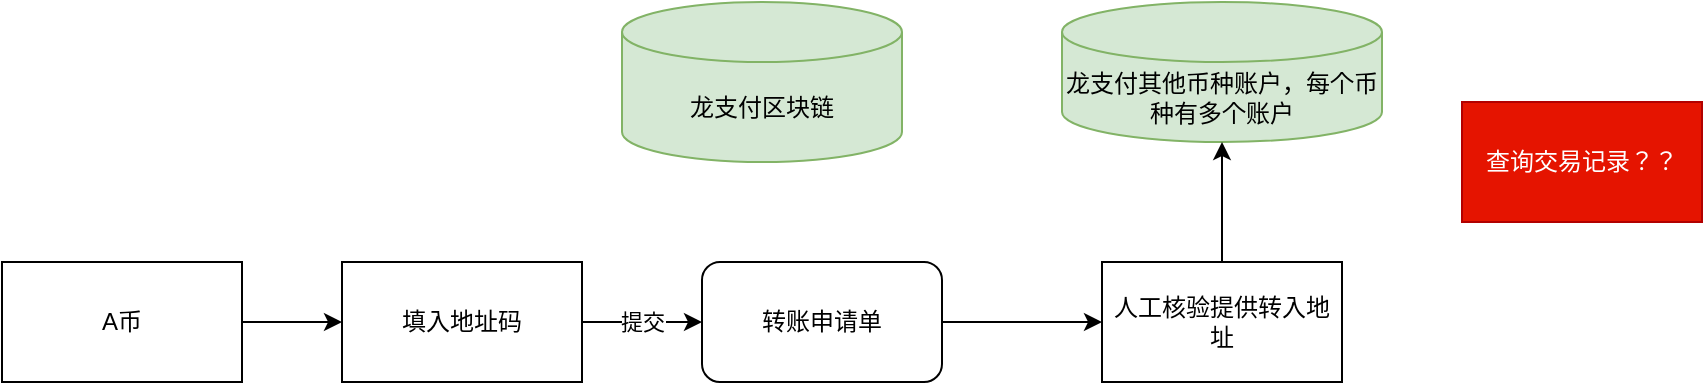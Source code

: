 <mxfile version="13.9.2" type="github">
  <diagram id="Xb9YHacXH_46VcTU4vqf" name="Page-1">
    <mxGraphModel dx="782" dy="437" grid="1" gridSize="10" guides="1" tooltips="1" connect="1" arrows="1" fold="1" page="1" pageScale="1" pageWidth="827" pageHeight="1169" math="0" shadow="0">
      <root>
        <mxCell id="0" />
        <mxCell id="1" parent="0" />
        <mxCell id="nJL4mZwbDdtuzIEOGoWh-3" style="edgeStyle=orthogonalEdgeStyle;rounded=0;orthogonalLoop=1;jettySize=auto;html=1;entryX=0;entryY=0.5;entryDx=0;entryDy=0;" edge="1" parent="1" source="nJL4mZwbDdtuzIEOGoWh-1" target="nJL4mZwbDdtuzIEOGoWh-2">
          <mxGeometry relative="1" as="geometry" />
        </mxCell>
        <mxCell id="nJL4mZwbDdtuzIEOGoWh-1" value="A币" style="rounded=0;whiteSpace=wrap;html=1;" vertex="1" parent="1">
          <mxGeometry x="50" y="150" width="120" height="60" as="geometry" />
        </mxCell>
        <mxCell id="nJL4mZwbDdtuzIEOGoWh-9" style="edgeStyle=orthogonalEdgeStyle;rounded=0;orthogonalLoop=1;jettySize=auto;html=1;" edge="1" parent="1" source="nJL4mZwbDdtuzIEOGoWh-2" target="nJL4mZwbDdtuzIEOGoWh-8">
          <mxGeometry relative="1" as="geometry" />
        </mxCell>
        <mxCell id="nJL4mZwbDdtuzIEOGoWh-10" value="提交" style="edgeLabel;html=1;align=center;verticalAlign=middle;resizable=0;points=[];" vertex="1" connectable="0" parent="nJL4mZwbDdtuzIEOGoWh-9">
          <mxGeometry x="-0.319" y="-3" relative="1" as="geometry">
            <mxPoint x="9" y="-3" as="offset" />
          </mxGeometry>
        </mxCell>
        <mxCell id="nJL4mZwbDdtuzIEOGoWh-2" value="填入地址码" style="rounded=0;whiteSpace=wrap;html=1;" vertex="1" parent="1">
          <mxGeometry x="220" y="150" width="120" height="60" as="geometry" />
        </mxCell>
        <mxCell id="nJL4mZwbDdtuzIEOGoWh-7" value="龙支付区块链" style="shape=cylinder3;whiteSpace=wrap;html=1;boundedLbl=1;backgroundOutline=1;size=15;fillColor=#d5e8d4;strokeColor=#82b366;" vertex="1" parent="1">
          <mxGeometry x="360" y="20" width="140" height="80" as="geometry" />
        </mxCell>
        <mxCell id="nJL4mZwbDdtuzIEOGoWh-13" style="edgeStyle=orthogonalEdgeStyle;rounded=0;orthogonalLoop=1;jettySize=auto;html=1;entryX=0;entryY=0.5;entryDx=0;entryDy=0;" edge="1" parent="1" source="nJL4mZwbDdtuzIEOGoWh-8" target="nJL4mZwbDdtuzIEOGoWh-12">
          <mxGeometry relative="1" as="geometry" />
        </mxCell>
        <mxCell id="nJL4mZwbDdtuzIEOGoWh-8" value="转账申请单" style="rounded=1;whiteSpace=wrap;html=1;" vertex="1" parent="1">
          <mxGeometry x="400" y="150" width="120" height="60" as="geometry" />
        </mxCell>
        <mxCell id="nJL4mZwbDdtuzIEOGoWh-11" value="龙支付其他币种账户，每个币种有多个账户" style="shape=cylinder3;whiteSpace=wrap;html=1;boundedLbl=1;backgroundOutline=1;size=15;fillColor=#d5e8d4;strokeColor=#82b366;" vertex="1" parent="1">
          <mxGeometry x="580" y="20" width="160" height="70" as="geometry" />
        </mxCell>
        <mxCell id="nJL4mZwbDdtuzIEOGoWh-14" style="edgeStyle=orthogonalEdgeStyle;rounded=0;orthogonalLoop=1;jettySize=auto;html=1;entryX=0.5;entryY=1;entryDx=0;entryDy=0;entryPerimeter=0;" edge="1" parent="1" source="nJL4mZwbDdtuzIEOGoWh-12" target="nJL4mZwbDdtuzIEOGoWh-11">
          <mxGeometry relative="1" as="geometry" />
        </mxCell>
        <mxCell id="nJL4mZwbDdtuzIEOGoWh-12" value="人工核验提供转入地址" style="rounded=0;whiteSpace=wrap;html=1;" vertex="1" parent="1">
          <mxGeometry x="600" y="150" width="120" height="60" as="geometry" />
        </mxCell>
        <mxCell id="nJL4mZwbDdtuzIEOGoWh-15" value="查询交易记录？？" style="rounded=0;whiteSpace=wrap;html=1;fillColor=#e51400;strokeColor=#B20000;fontColor=#ffffff;" vertex="1" parent="1">
          <mxGeometry x="780" y="70" width="120" height="60" as="geometry" />
        </mxCell>
      </root>
    </mxGraphModel>
  </diagram>
</mxfile>
